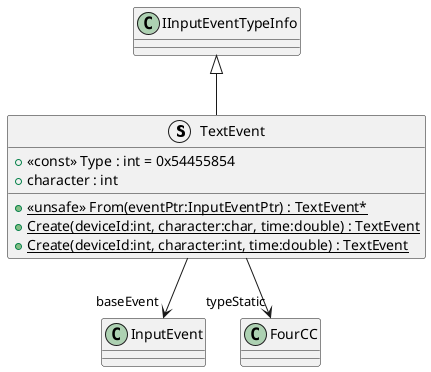 @startuml
struct TextEvent {
    + <<const>> Type : int = 0x54455854
    + character : int
    + {static} <<unsafe>> From(eventPtr:InputEventPtr) : TextEvent*
    + {static} Create(deviceId:int, character:char, time:double) : TextEvent
    + {static} Create(deviceId:int, character:int, time:double) : TextEvent
}
IInputEventTypeInfo <|-- TextEvent
TextEvent --> "baseEvent" InputEvent
TextEvent --> "typeStatic" FourCC
@enduml
